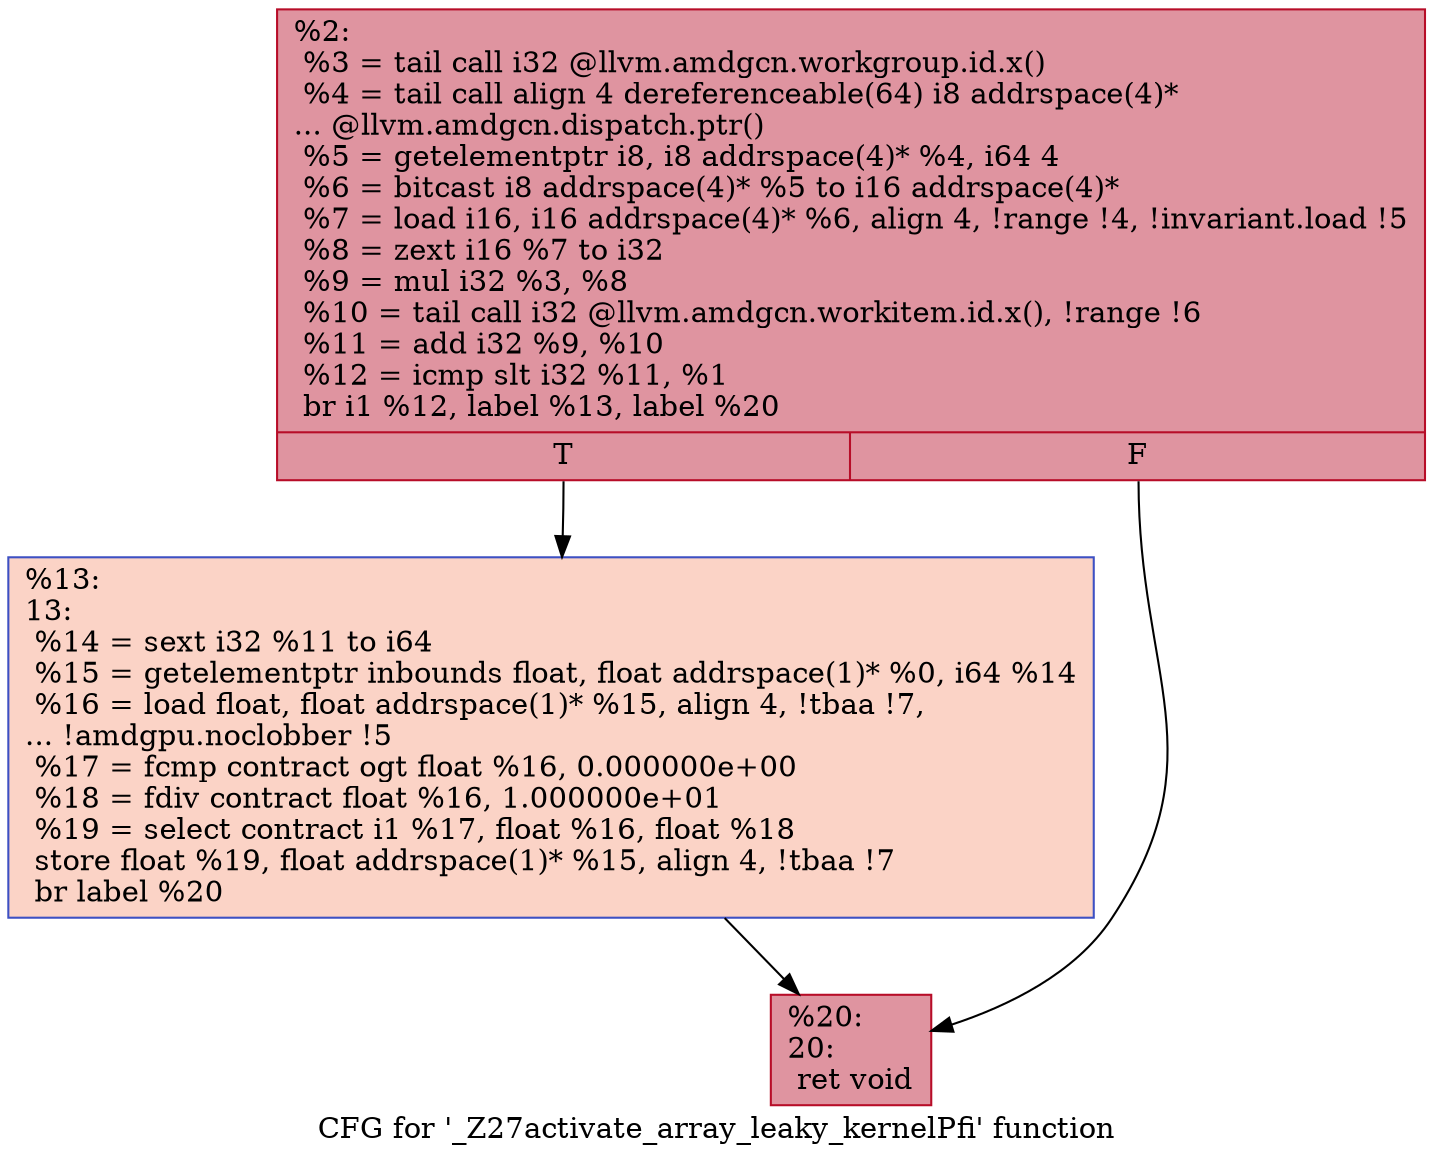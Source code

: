 digraph "CFG for '_Z27activate_array_leaky_kernelPfi' function" {
	label="CFG for '_Z27activate_array_leaky_kernelPfi' function";

	Node0x5f25f60 [shape=record,color="#b70d28ff", style=filled, fillcolor="#b70d2870",label="{%2:\l  %3 = tail call i32 @llvm.amdgcn.workgroup.id.x()\l  %4 = tail call align 4 dereferenceable(64) i8 addrspace(4)*\l... @llvm.amdgcn.dispatch.ptr()\l  %5 = getelementptr i8, i8 addrspace(4)* %4, i64 4\l  %6 = bitcast i8 addrspace(4)* %5 to i16 addrspace(4)*\l  %7 = load i16, i16 addrspace(4)* %6, align 4, !range !4, !invariant.load !5\l  %8 = zext i16 %7 to i32\l  %9 = mul i32 %3, %8\l  %10 = tail call i32 @llvm.amdgcn.workitem.id.x(), !range !6\l  %11 = add i32 %9, %10\l  %12 = icmp slt i32 %11, %1\l  br i1 %12, label %13, label %20\l|{<s0>T|<s1>F}}"];
	Node0x5f25f60:s0 -> Node0x5f27ed0;
	Node0x5f25f60:s1 -> Node0x5f27f60;
	Node0x5f27ed0 [shape=record,color="#3d50c3ff", style=filled, fillcolor="#f59c7d70",label="{%13:\l13:                                               \l  %14 = sext i32 %11 to i64\l  %15 = getelementptr inbounds float, float addrspace(1)* %0, i64 %14\l  %16 = load float, float addrspace(1)* %15, align 4, !tbaa !7,\l... !amdgpu.noclobber !5\l  %17 = fcmp contract ogt float %16, 0.000000e+00\l  %18 = fdiv contract float %16, 1.000000e+01\l  %19 = select contract i1 %17, float %16, float %18\l  store float %19, float addrspace(1)* %15, align 4, !tbaa !7\l  br label %20\l}"];
	Node0x5f27ed0 -> Node0x5f27f60;
	Node0x5f27f60 [shape=record,color="#b70d28ff", style=filled, fillcolor="#b70d2870",label="{%20:\l20:                                               \l  ret void\l}"];
}
